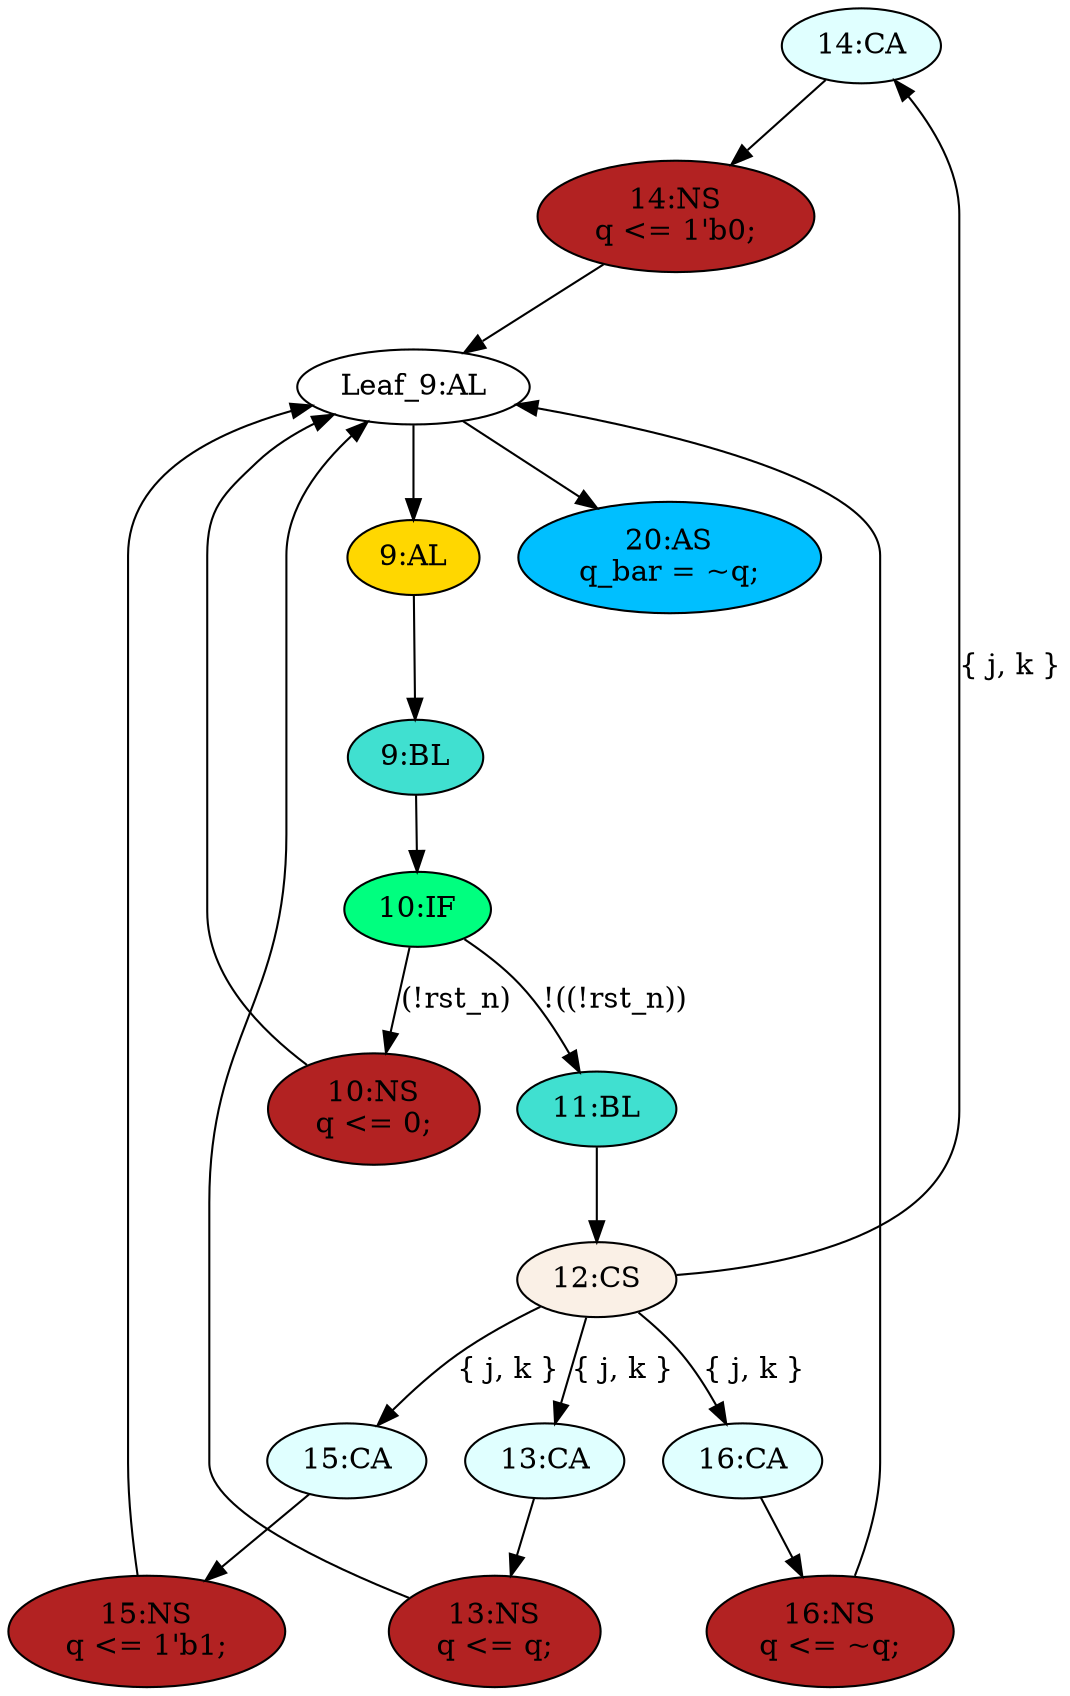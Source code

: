 strict digraph "compose( ,  )" {
	node [label="\N"];
	"14:CA"	 [ast="<pyverilog.vparser.ast.Case object at 0x7f8c2ce6cc10>",
		fillcolor=lightcyan,
		label="14:CA",
		statements="[]",
		style=filled,
		typ=Case];
	"14:NS"	 [ast="<pyverilog.vparser.ast.NonblockingSubstitution object at 0x7f8c2ce75090>",
		fillcolor=firebrick,
		label="14:NS
q <= 1'b0;",
		statements="[<pyverilog.vparser.ast.NonblockingSubstitution object at 0x7f8c2ce75090>]",
		style=filled,
		typ=NonblockingSubstitution];
	"14:CA" -> "14:NS"	 [cond="[]",
		lineno=None];
	"16:NS"	 [ast="<pyverilog.vparser.ast.NonblockingSubstitution object at 0x7f8c2ce70190>",
		fillcolor=firebrick,
		label="16:NS
q <= ~q;",
		statements="[<pyverilog.vparser.ast.NonblockingSubstitution object at 0x7f8c2ce70190>]",
		style=filled,
		typ=NonblockingSubstitution];
	"Leaf_9:AL"	 [def_var="['q']",
		label="Leaf_9:AL"];
	"16:NS" -> "Leaf_9:AL"	 [cond="[]",
		lineno=None];
	"11:BL"	 [ast="<pyverilog.vparser.ast.Block object at 0x7f8c2ce7a390>",
		fillcolor=turquoise,
		label="11:BL",
		statements="[]",
		style=filled,
		typ=Block];
	"12:CS"	 [ast="<pyverilog.vparser.ast.CaseStatement object at 0x7f8c2ce86990>",
		fillcolor=linen,
		label="12:CS",
		statements="[]",
		style=filled,
		typ=CaseStatement];
	"11:BL" -> "12:CS"	 [cond="[]",
		lineno=None];
	"20:AS"	 [ast="<pyverilog.vparser.ast.Assign object at 0x7f8c2ce70c90>",
		def_var="['q_bar']",
		fillcolor=deepskyblue,
		label="20:AS
q_bar = ~q;",
		statements="[]",
		style=filled,
		typ=Assign,
		use_var="['q']"];
	"Leaf_9:AL" -> "20:AS";
	"9:AL"	 [ast="<pyverilog.vparser.ast.Always object at 0x7f8c2ce66610>",
		clk_sens=True,
		fillcolor=gold,
		label="9:AL",
		sens="['clk']",
		statements="[]",
		style=filled,
		typ=Always,
		use_var="['q', 'rst_n', 'k', 'j']"];
	"Leaf_9:AL" -> "9:AL";
	"12:CS" -> "14:CA"	 [cond="['j', 'k']",
		label="{ j, k }",
		lineno=12];
	"15:CA"	 [ast="<pyverilog.vparser.ast.Case object at 0x7f8c2ce86410>",
		fillcolor=lightcyan,
		label="15:CA",
		statements="[]",
		style=filled,
		typ=Case];
	"12:CS" -> "15:CA"	 [cond="['j', 'k']",
		label="{ j, k }",
		lineno=12];
	"13:CA"	 [ast="<pyverilog.vparser.ast.Case object at 0x7f8c2ce6cd90>",
		fillcolor=lightcyan,
		label="13:CA",
		statements="[]",
		style=filled,
		typ=Case];
	"12:CS" -> "13:CA"	 [cond="['j', 'k']",
		label="{ j, k }",
		lineno=12];
	"16:CA"	 [ast="<pyverilog.vparser.ast.Case object at 0x7f8c2ce70f90>",
		fillcolor=lightcyan,
		label="16:CA",
		statements="[]",
		style=filled,
		typ=Case];
	"12:CS" -> "16:CA"	 [cond="['j', 'k']",
		label="{ j, k }",
		lineno=12];
	"10:IF"	 [ast="<pyverilog.vparser.ast.IfStatement object at 0x7f8c2ce7a0d0>",
		fillcolor=springgreen,
		label="10:IF",
		statements="[]",
		style=filled,
		typ=IfStatement];
	"10:IF" -> "11:BL"	 [cond="['rst_n']",
		label="!((!rst_n))",
		lineno=10];
	"10:NS"	 [ast="<pyverilog.vparser.ast.NonblockingSubstitution object at 0x7f8c2ce7a790>",
		fillcolor=firebrick,
		label="10:NS
q <= 0;",
		statements="[<pyverilog.vparser.ast.NonblockingSubstitution object at 0x7f8c2ce7a790>]",
		style=filled,
		typ=NonblockingSubstitution];
	"10:IF" -> "10:NS"	 [cond="['rst_n']",
		label="(!rst_n)",
		lineno=10];
	"15:NS"	 [ast="<pyverilog.vparser.ast.NonblockingSubstitution object at 0x7f8c2ce86a50>",
		fillcolor=firebrick,
		label="15:NS
q <= 1'b1;",
		statements="[<pyverilog.vparser.ast.NonblockingSubstitution object at 0x7f8c2ce86a50>]",
		style=filled,
		typ=NonblockingSubstitution];
	"15:NS" -> "Leaf_9:AL"	 [cond="[]",
		lineno=None];
	"15:CA" -> "15:NS"	 [cond="[]",
		lineno=None];
	"13:NS"	 [ast="<pyverilog.vparser.ast.NonblockingSubstitution object at 0x7f8c2ce6c350>",
		fillcolor=firebrick,
		label="13:NS
q <= q;",
		statements="[<pyverilog.vparser.ast.NonblockingSubstitution object at 0x7f8c2ce6c350>]",
		style=filled,
		typ=NonblockingSubstitution];
	"13:NS" -> "Leaf_9:AL"	 [cond="[]",
		lineno=None];
	"9:BL"	 [ast="<pyverilog.vparser.ast.Block object at 0x7f8c2ce22890>",
		fillcolor=turquoise,
		label="9:BL",
		statements="[]",
		style=filled,
		typ=Block];
	"9:BL" -> "10:IF"	 [cond="[]",
		lineno=None];
	"9:AL" -> "9:BL"	 [cond="[]",
		lineno=None];
	"13:CA" -> "13:NS"	 [cond="[]",
		lineno=None];
	"16:CA" -> "16:NS"	 [cond="[]",
		lineno=None];
	"10:NS" -> "Leaf_9:AL"	 [cond="[]",
		lineno=None];
	"14:NS" -> "Leaf_9:AL"	 [cond="[]",
		lineno=None];
}
